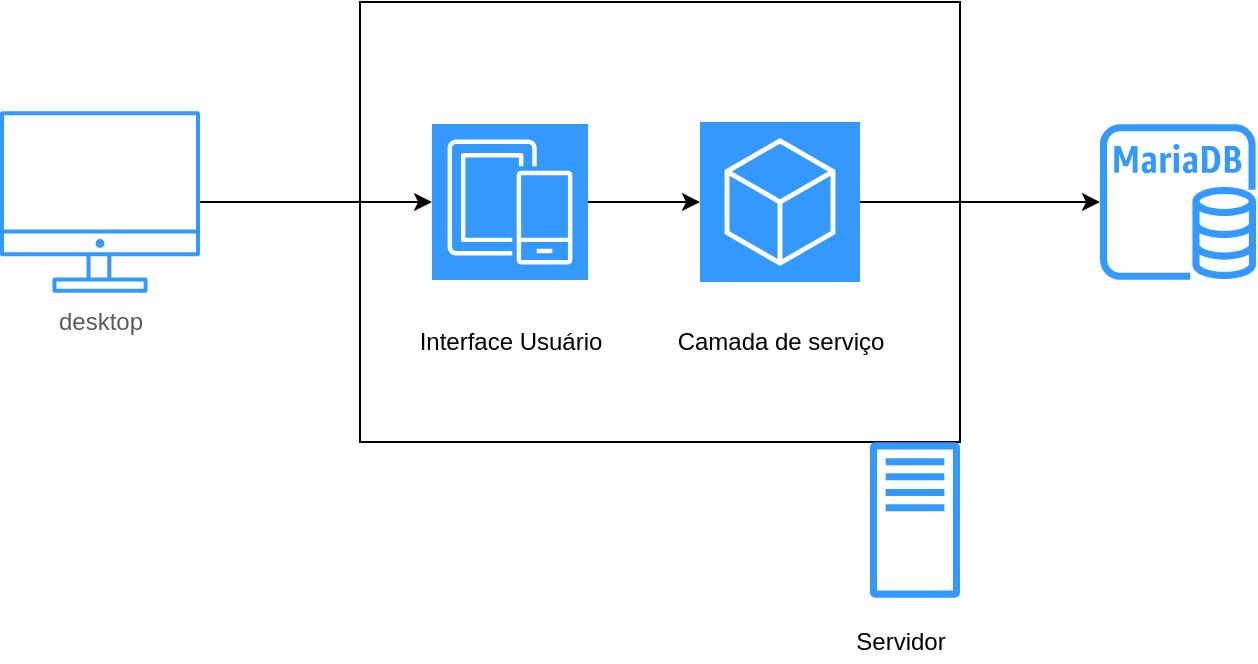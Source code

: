 <mxfile version="15.2.7" type="device"><diagram id="GQxc03wrUZDkpx4p0jLh" name="Página-1"><mxGraphModel dx="1422" dy="822" grid="1" gridSize="10" guides="1" tooltips="1" connect="1" arrows="1" fold="1" page="1" pageScale="1" pageWidth="827" pageHeight="1169" math="0" shadow="0"><root><mxCell id="0"/><mxCell id="1" parent="0"/><mxCell id="l3GJweXzLjTGuyBsfiMc-8" value="&lt;br&gt;" style="rounded=0;whiteSpace=wrap;html=1;fillColor=none;" vertex="1" parent="1"><mxGeometry x="230" y="290" width="300" height="220" as="geometry"/></mxCell><mxCell id="l3GJweXzLjTGuyBsfiMc-2" value="" style="sketch=0;outlineConnect=0;fontColor=#232F3E;gradientColor=none;fillColor=#3399FF;strokeColor=none;dashed=0;verticalLabelPosition=bottom;verticalAlign=top;align=center;html=1;fontSize=12;fontStyle=0;aspect=fixed;pointerEvents=1;shape=mxgraph.aws4.rds_mariadb_instance;" vertex="1" parent="1"><mxGeometry x="600" y="351" width="78" height="78" as="geometry"/></mxCell><mxCell id="l3GJweXzLjTGuyBsfiMc-19" style="edgeStyle=orthogonalEdgeStyle;rounded=0;orthogonalLoop=1;jettySize=auto;html=1;entryX=0;entryY=0.5;entryDx=0;entryDy=0;entryPerimeter=0;" edge="1" parent="1" source="l3GJweXzLjTGuyBsfiMc-6" target="l3GJweXzLjTGuyBsfiMc-9"><mxGeometry relative="1" as="geometry"/></mxCell><mxCell id="l3GJweXzLjTGuyBsfiMc-6" value="desktop" style="sketch=0;outlineConnect=0;gradientColor=none;fontColor=#545B64;strokeColor=none;fillColor=#3399FF;dashed=0;verticalLabelPosition=bottom;verticalAlign=top;align=center;html=1;fontSize=12;fontStyle=0;aspect=fixed;shape=mxgraph.aws4.illustration_desktop;pointerEvents=1" vertex="1" parent="1"><mxGeometry x="50" y="344.5" width="100" height="91" as="geometry"/></mxCell><mxCell id="l3GJweXzLjTGuyBsfiMc-16" style="edgeStyle=orthogonalEdgeStyle;rounded=0;orthogonalLoop=1;jettySize=auto;html=1;" edge="1" parent="1" source="l3GJweXzLjTGuyBsfiMc-9" target="l3GJweXzLjTGuyBsfiMc-11"><mxGeometry relative="1" as="geometry"/></mxCell><mxCell id="l3GJweXzLjTGuyBsfiMc-9" value="" style="sketch=0;points=[[0,0,0],[0.25,0,0],[0.5,0,0],[0.75,0,0],[1,0,0],[0,1,0],[0.25,1,0],[0.5,1,0],[0.75,1,0],[1,1,0],[0,0.25,0],[0,0.5,0],[0,0.75,0],[1,0.25,0],[1,0.5,0],[1,0.75,0]];outlineConnect=0;fontColor=#232F3E;gradientDirection=north;fillColor=#3399FF;strokeColor=#ffffff;dashed=0;verticalLabelPosition=bottom;verticalAlign=top;align=center;html=1;fontSize=12;fontStyle=0;aspect=fixed;shape=mxgraph.aws4.resourceIcon;resIcon=mxgraph.aws4.mobile;" vertex="1" parent="1"><mxGeometry x="266" y="351" width="78" height="78" as="geometry"/></mxCell><mxCell id="l3GJweXzLjTGuyBsfiMc-10" value="" style="sketch=0;outlineConnect=0;fontColor=#232F3E;gradientColor=none;fillColor=#3399FF;strokeColor=none;dashed=0;verticalLabelPosition=bottom;verticalAlign=top;align=center;html=1;fontSize=12;fontStyle=0;aspect=fixed;pointerEvents=1;shape=mxgraph.aws4.traditional_server;" vertex="1" parent="1"><mxGeometry x="485" y="510" width="45" height="78" as="geometry"/></mxCell><mxCell id="l3GJweXzLjTGuyBsfiMc-17" style="edgeStyle=orthogonalEdgeStyle;rounded=0;orthogonalLoop=1;jettySize=auto;html=1;" edge="1" parent="1" source="l3GJweXzLjTGuyBsfiMc-11" target="l3GJweXzLjTGuyBsfiMc-2"><mxGeometry relative="1" as="geometry"/></mxCell><mxCell id="l3GJweXzLjTGuyBsfiMc-11" value="" style="sketch=0;points=[[0,0,0],[0.25,0,0],[0.5,0,0],[0.75,0,0],[1,0,0],[0,1,0],[0.25,1,0],[0.5,1,0],[0.75,1,0],[1,1,0],[0,0.25,0],[0,0.5,0],[0,0.75,0],[1,0.25,0],[1,0.5,0],[1,0.75,0]];gradientDirection=north;outlineConnect=0;fontColor=#232F3E;fillColor=#3399FF;strokeColor=#ffffff;dashed=0;verticalLabelPosition=bottom;verticalAlign=top;align=center;html=1;fontSize=12;fontStyle=0;aspect=fixed;shape=mxgraph.aws4.resourceIcon;resIcon=mxgraph.aws4.general;" vertex="1" parent="1"><mxGeometry x="400" y="350" width="80" height="80" as="geometry"/></mxCell><mxCell id="l3GJweXzLjTGuyBsfiMc-12" value="Servidor" style="text;html=1;align=center;verticalAlign=middle;resizable=0;points=[];autosize=1;strokeColor=none;fillColor=none;" vertex="1" parent="1"><mxGeometry x="470" y="600" width="60" height="20" as="geometry"/></mxCell><mxCell id="l3GJweXzLjTGuyBsfiMc-13" value="Camada de serviço" style="text;html=1;align=center;verticalAlign=middle;resizable=0;points=[];autosize=1;strokeColor=none;fillColor=none;" vertex="1" parent="1"><mxGeometry x="380" y="450" width="120" height="20" as="geometry"/></mxCell><mxCell id="l3GJweXzLjTGuyBsfiMc-14" value="Interface Usuário" style="text;html=1;align=center;verticalAlign=middle;resizable=0;points=[];autosize=1;strokeColor=none;fillColor=none;" vertex="1" parent="1"><mxGeometry x="250" y="450" width="110" height="20" as="geometry"/></mxCell></root></mxGraphModel></diagram></mxfile>